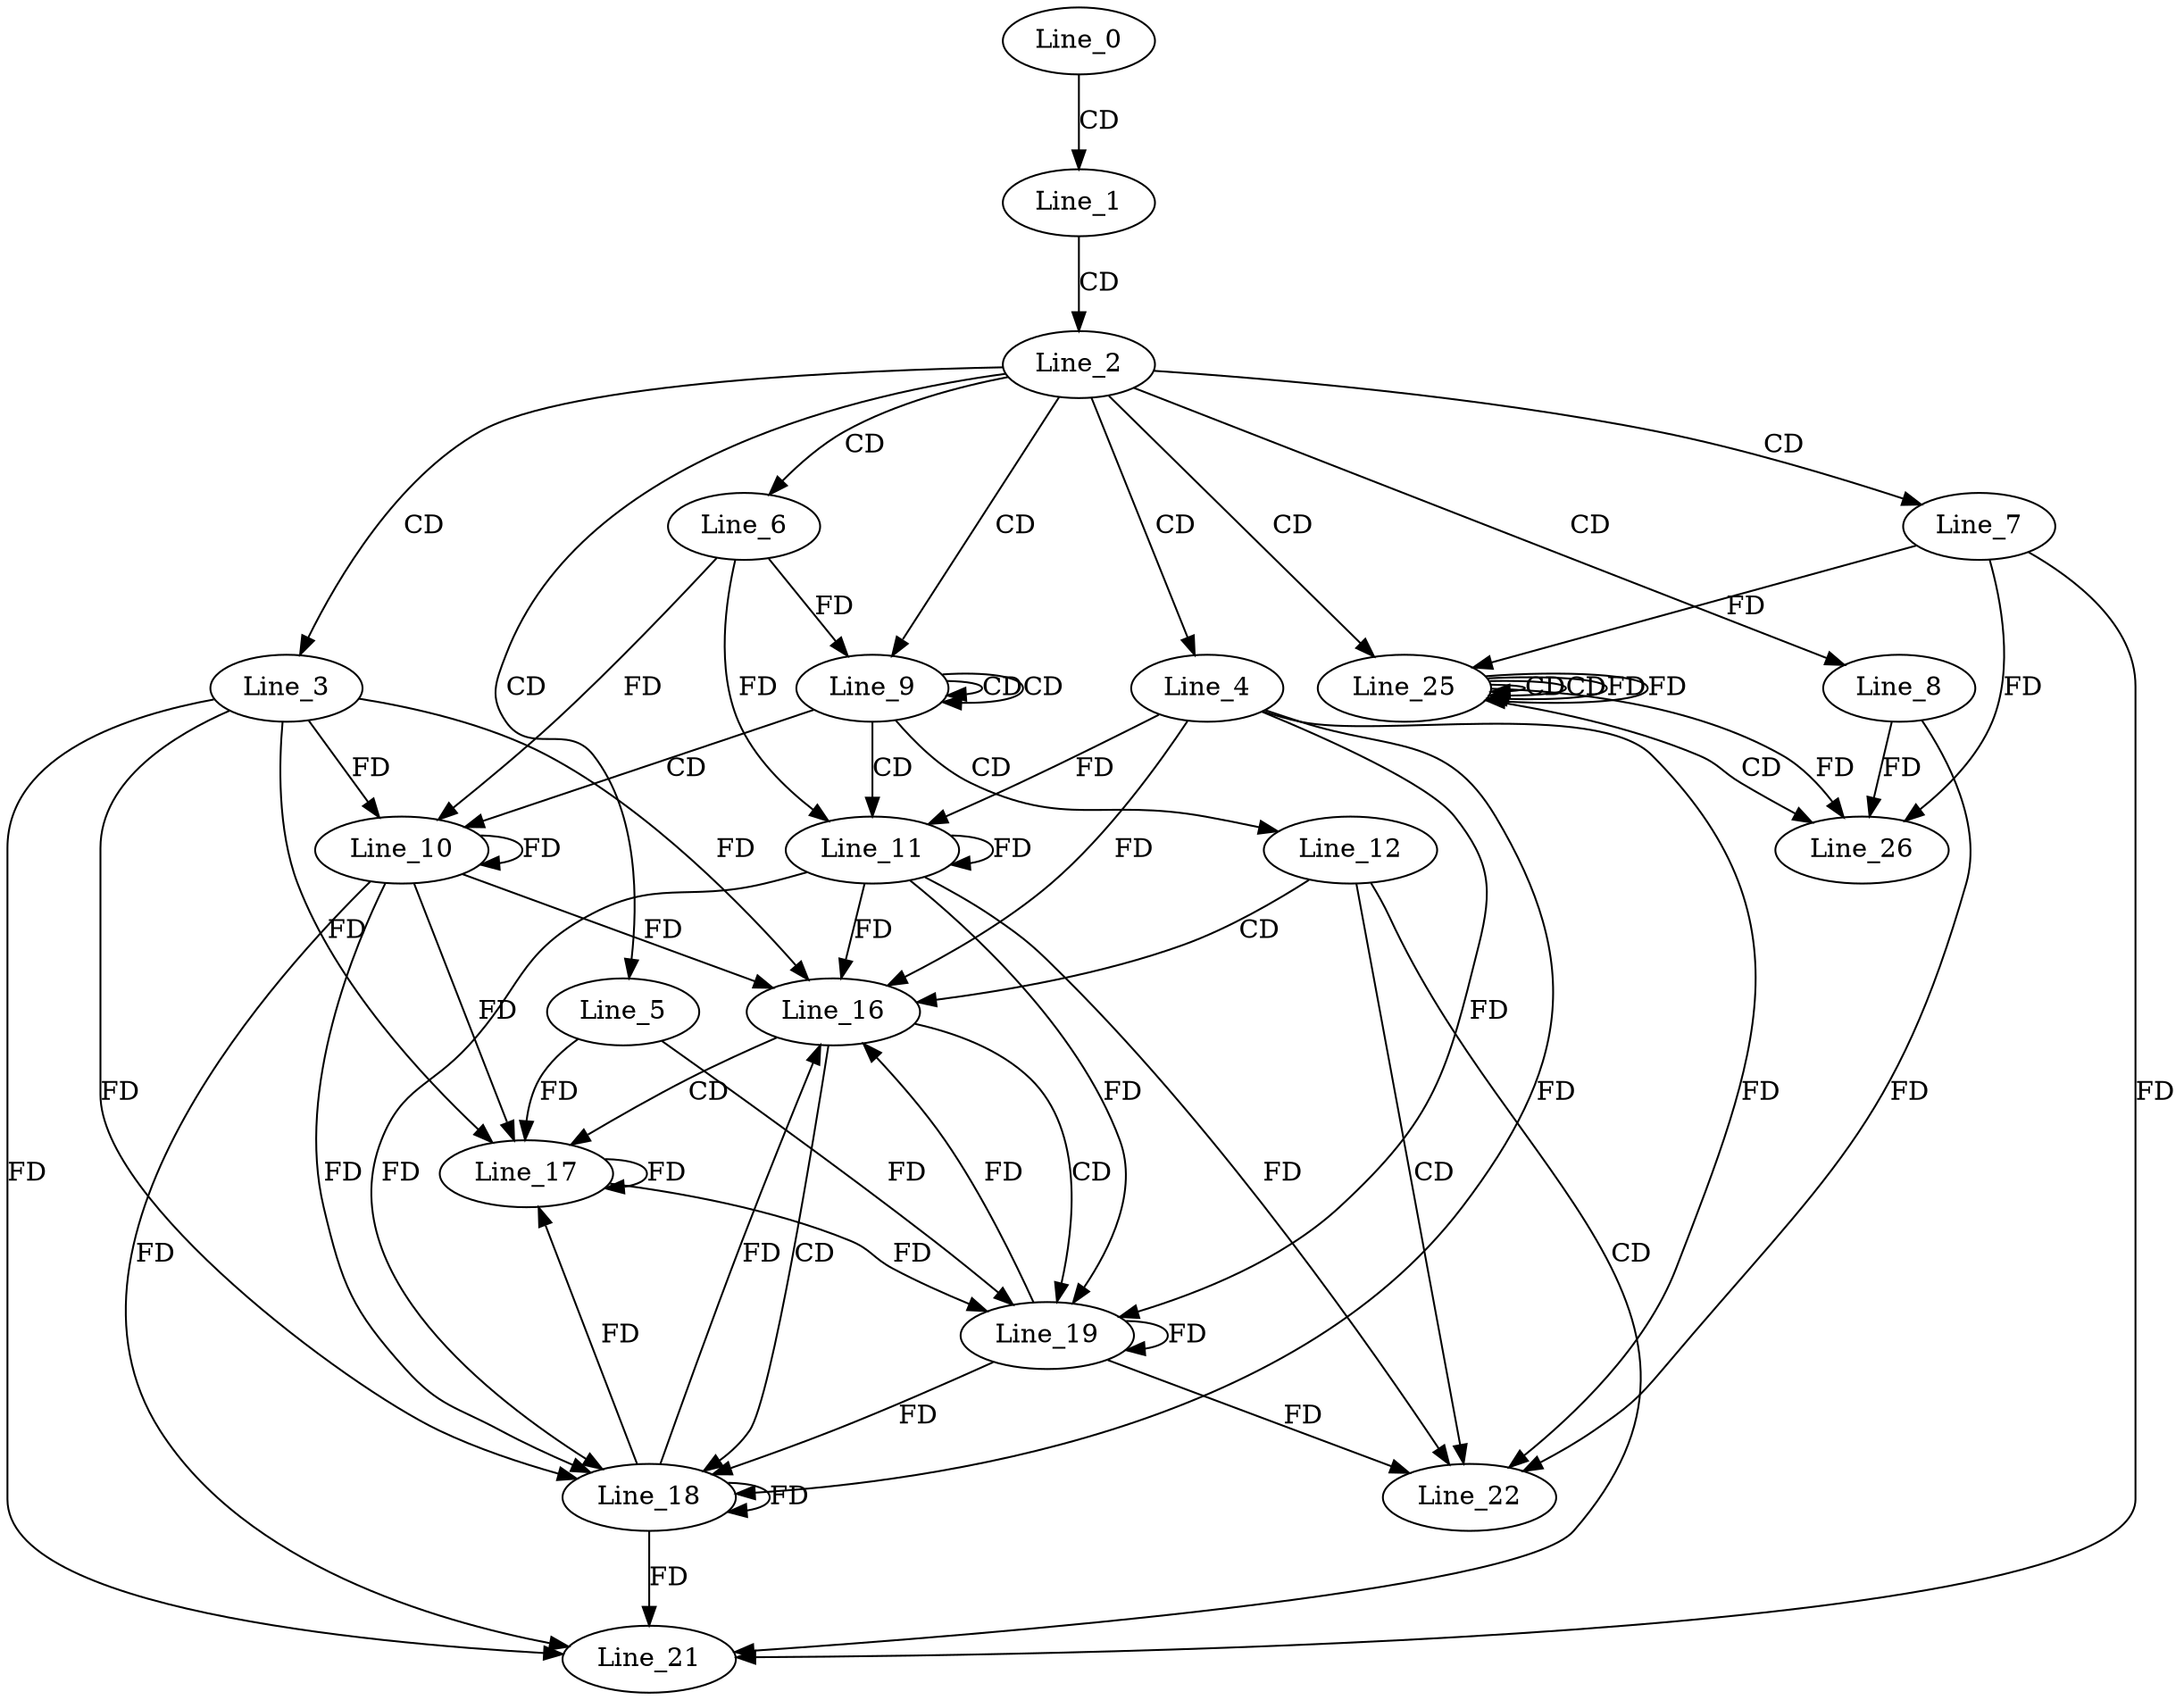 digraph G {
  Line_0;
  Line_1;
  Line_2;
  Line_3;
  Line_4;
  Line_5;
  Line_6;
  Line_7;
  Line_8;
  Line_9;
  Line_9;
  Line_10;
  Line_10;
  Line_11;
  Line_11;
  Line_12;
  Line_16;
  Line_17;
  Line_18;
  Line_19;
  Line_21;
  Line_22;
  Line_25;
  Line_25;
  Line_25;
  Line_25;
  Line_26;
  Line_26;
  Line_26;
  Line_0 -> Line_1 [ label="CD" ];
  Line_1 -> Line_2 [ label="CD" ];
  Line_2 -> Line_3 [ label="CD" ];
  Line_2 -> Line_4 [ label="CD" ];
  Line_2 -> Line_5 [ label="CD" ];
  Line_2 -> Line_6 [ label="CD" ];
  Line_2 -> Line_7 [ label="CD" ];
  Line_2 -> Line_8 [ label="CD" ];
  Line_2 -> Line_9 [ label="CD" ];
  Line_9 -> Line_9 [ label="CD" ];
  Line_9 -> Line_9 [ label="CD" ];
  Line_6 -> Line_9 [ label="FD" ];
  Line_9 -> Line_10 [ label="CD" ];
  Line_10 -> Line_10 [ label="FD" ];
  Line_3 -> Line_10 [ label="FD" ];
  Line_6 -> Line_10 [ label="FD" ];
  Line_9 -> Line_11 [ label="CD" ];
  Line_11 -> Line_11 [ label="FD" ];
  Line_4 -> Line_11 [ label="FD" ];
  Line_6 -> Line_11 [ label="FD" ];
  Line_9 -> Line_12 [ label="CD" ];
  Line_12 -> Line_16 [ label="CD" ];
  Line_10 -> Line_16 [ label="FD" ];
  Line_3 -> Line_16 [ label="FD" ];
  Line_11 -> Line_16 [ label="FD" ];
  Line_4 -> Line_16 [ label="FD" ];
  Line_16 -> Line_17 [ label="CD" ];
  Line_17 -> Line_17 [ label="FD" ];
  Line_5 -> Line_17 [ label="FD" ];
  Line_10 -> Line_17 [ label="FD" ];
  Line_3 -> Line_17 [ label="FD" ];
  Line_16 -> Line_18 [ label="CD" ];
  Line_10 -> Line_18 [ label="FD" ];
  Line_18 -> Line_18 [ label="FD" ];
  Line_3 -> Line_18 [ label="FD" ];
  Line_11 -> Line_18 [ label="FD" ];
  Line_4 -> Line_18 [ label="FD" ];
  Line_16 -> Line_19 [ label="CD" ];
  Line_11 -> Line_19 [ label="FD" ];
  Line_19 -> Line_19 [ label="FD" ];
  Line_4 -> Line_19 [ label="FD" ];
  Line_17 -> Line_19 [ label="FD" ];
  Line_5 -> Line_19 [ label="FD" ];
  Line_12 -> Line_21 [ label="CD" ];
  Line_7 -> Line_21 [ label="FD" ];
  Line_10 -> Line_21 [ label="FD" ];
  Line_18 -> Line_21 [ label="FD" ];
  Line_3 -> Line_21 [ label="FD" ];
  Line_12 -> Line_22 [ label="CD" ];
  Line_8 -> Line_22 [ label="FD" ];
  Line_11 -> Line_22 [ label="FD" ];
  Line_19 -> Line_22 [ label="FD" ];
  Line_4 -> Line_22 [ label="FD" ];
  Line_2 -> Line_25 [ label="CD" ];
  Line_25 -> Line_25 [ label="CD" ];
  Line_25 -> Line_25 [ label="CD" ];
  Line_7 -> Line_25 [ label="FD" ];
  Line_25 -> Line_25 [ label="FD" ];
  Line_25 -> Line_26 [ label="CD" ];
  Line_7 -> Line_26 [ label="FD" ];
  Line_25 -> Line_26 [ label="FD" ];
  Line_8 -> Line_26 [ label="FD" ];
  Line_18 -> Line_16 [ label="FD" ];
  Line_19 -> Line_16 [ label="FD" ];
  Line_18 -> Line_17 [ label="FD" ];
  Line_19 -> Line_18 [ label="FD" ];
  Line_25 -> Line_25 [ label="FD" ];
}
